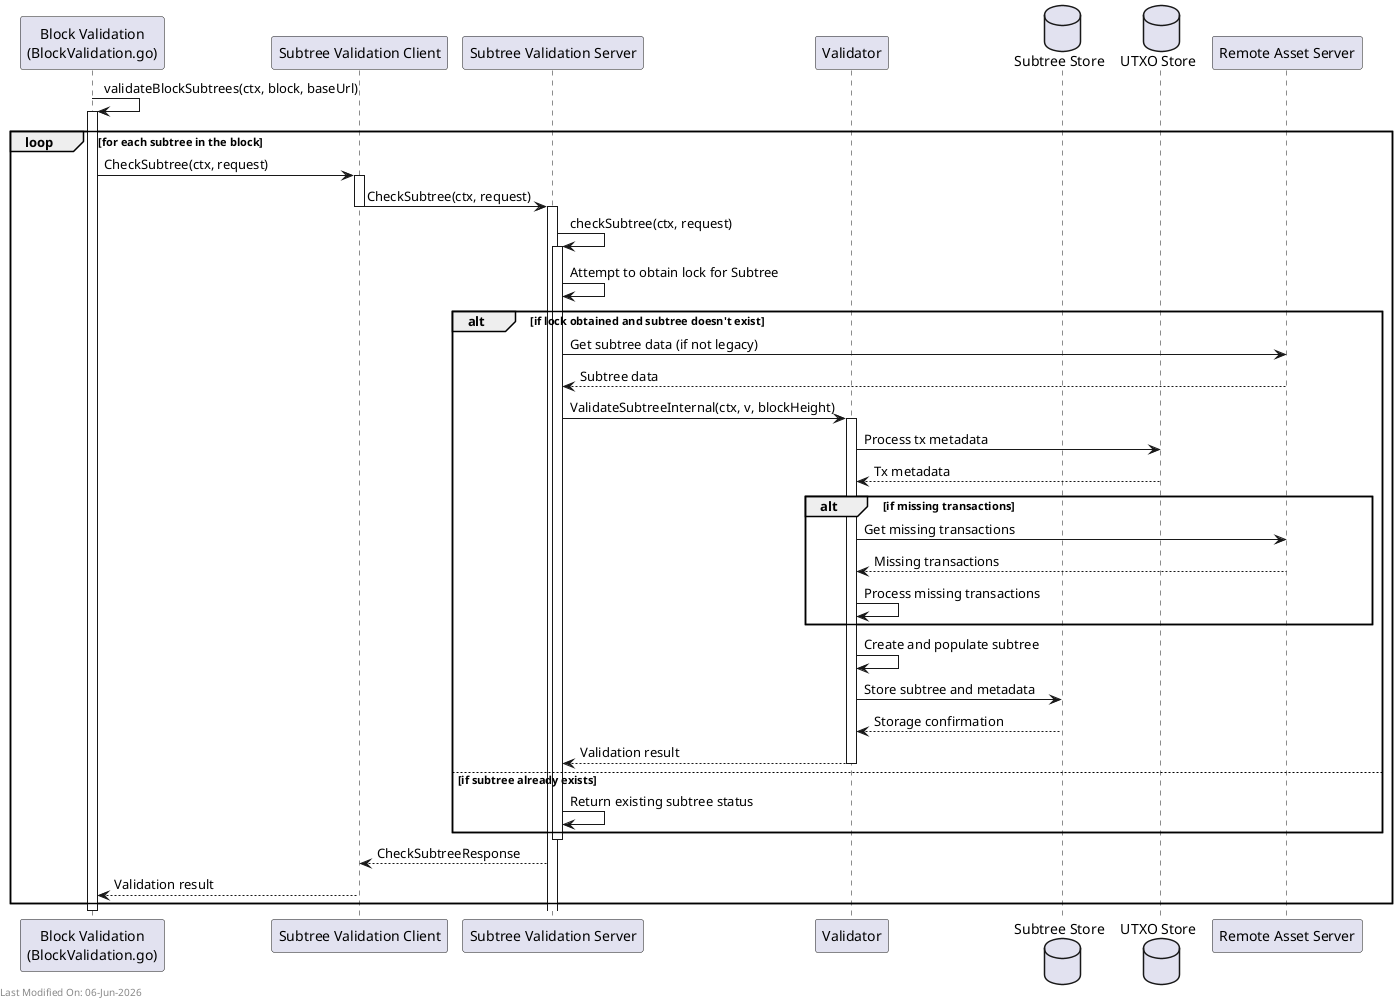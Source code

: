@startuml
participant "Block Validation\n(BlockValidation.go)" as BV
participant "Subtree Validation Client" as SVC
participant "Subtree Validation Server" as SVS
participant "Validator" as Validator
database "Subtree Store" as SubtreeStore
database "UTXO Store" as UTXOStore
participant "Remote Asset Server" as RemoteServer

BV -> BV: validateBlockSubtrees(ctx, block, baseUrl)
activate BV

loop for each subtree in the block
    BV -> SVC: CheckSubtree(ctx, request)
    activate SVC
    SVC -> SVS: CheckSubtree(ctx, request)
    deactivate SVC
    activate SVS

    SVS -> SVS: checkSubtree(ctx, request)
    activate SVS

    SVS -> SVS: Attempt to obtain lock for Subtree

    alt if lock obtained and subtree doesn't exist
        SVS -> RemoteServer: Get subtree data (if not legacy)
        RemoteServer --> SVS: Subtree data

        SVS -> Validator: ValidateSubtreeInternal(ctx, v, blockHeight)
        activate Validator

        Validator -> UTXOStore: Process tx metadata
        UTXOStore --> Validator: Tx metadata

        alt if missing transactions
            Validator -> RemoteServer: Get missing transactions
            RemoteServer --> Validator: Missing transactions
            Validator -> Validator: Process missing transactions
        end

        Validator -> Validator: Create and populate subtree
        Validator -> SubtreeStore: Store subtree and metadata
        SubtreeStore --> Validator: Storage confirmation

        Validator --> SVS: Validation result
        deactivate Validator
    else if subtree already exists
        SVS -> SVS: Return existing subtree status
    end

    deactivate SVS
    SVS --> SVC: CheckSubtreeResponse
    SVC --> BV: Validation result
end

deactivate BV

left footer Last Modified On: %date("dd-MMM-yyyy")
@enduml
